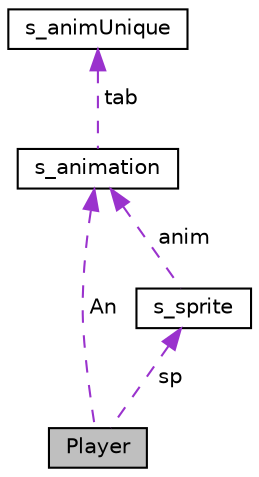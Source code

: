 digraph "Player"
{
  edge [fontname="Helvetica",fontsize="10",labelfontname="Helvetica",labelfontsize="10"];
  node [fontname="Helvetica",fontsize="10",shape=record];
  Node1 [label="Player",height=0.2,width=0.4,color="black", fillcolor="grey75", style="filled", fontcolor="black"];
  Node2 -> Node1 [dir="back",color="darkorchid3",fontsize="10",style="dashed",label=" sp" ,fontname="Helvetica"];
  Node2 [label="s_sprite",height=0.2,width=0.4,color="black", fillcolor="white", style="filled",URL="$structs__sprite.html",tooltip="Structure permettant d&#39;avoir les informations necessaire pour gerer un sprite. "];
  Node3 -> Node2 [dir="back",color="darkorchid3",fontsize="10",style="dashed",label=" anim" ,fontname="Helvetica"];
  Node3 [label="s_animation",height=0.2,width=0.4,color="black", fillcolor="white", style="filled",URL="$structs__animation.html",tooltip="Structure permettant de contenir les informations necessaire pour gerer les animations. "];
  Node4 -> Node3 [dir="back",color="darkorchid3",fontsize="10",style="dashed",label=" tab" ,fontname="Helvetica"];
  Node4 [label="s_animUnique",height=0.2,width=0.4,color="black", fillcolor="white", style="filled",URL="$structs__animUnique.html",tooltip="Structure permettant de gerer chaque partie d&#39;animation. "];
  Node3 -> Node1 [dir="back",color="darkorchid3",fontsize="10",style="dashed",label=" An" ,fontname="Helvetica"];
}
